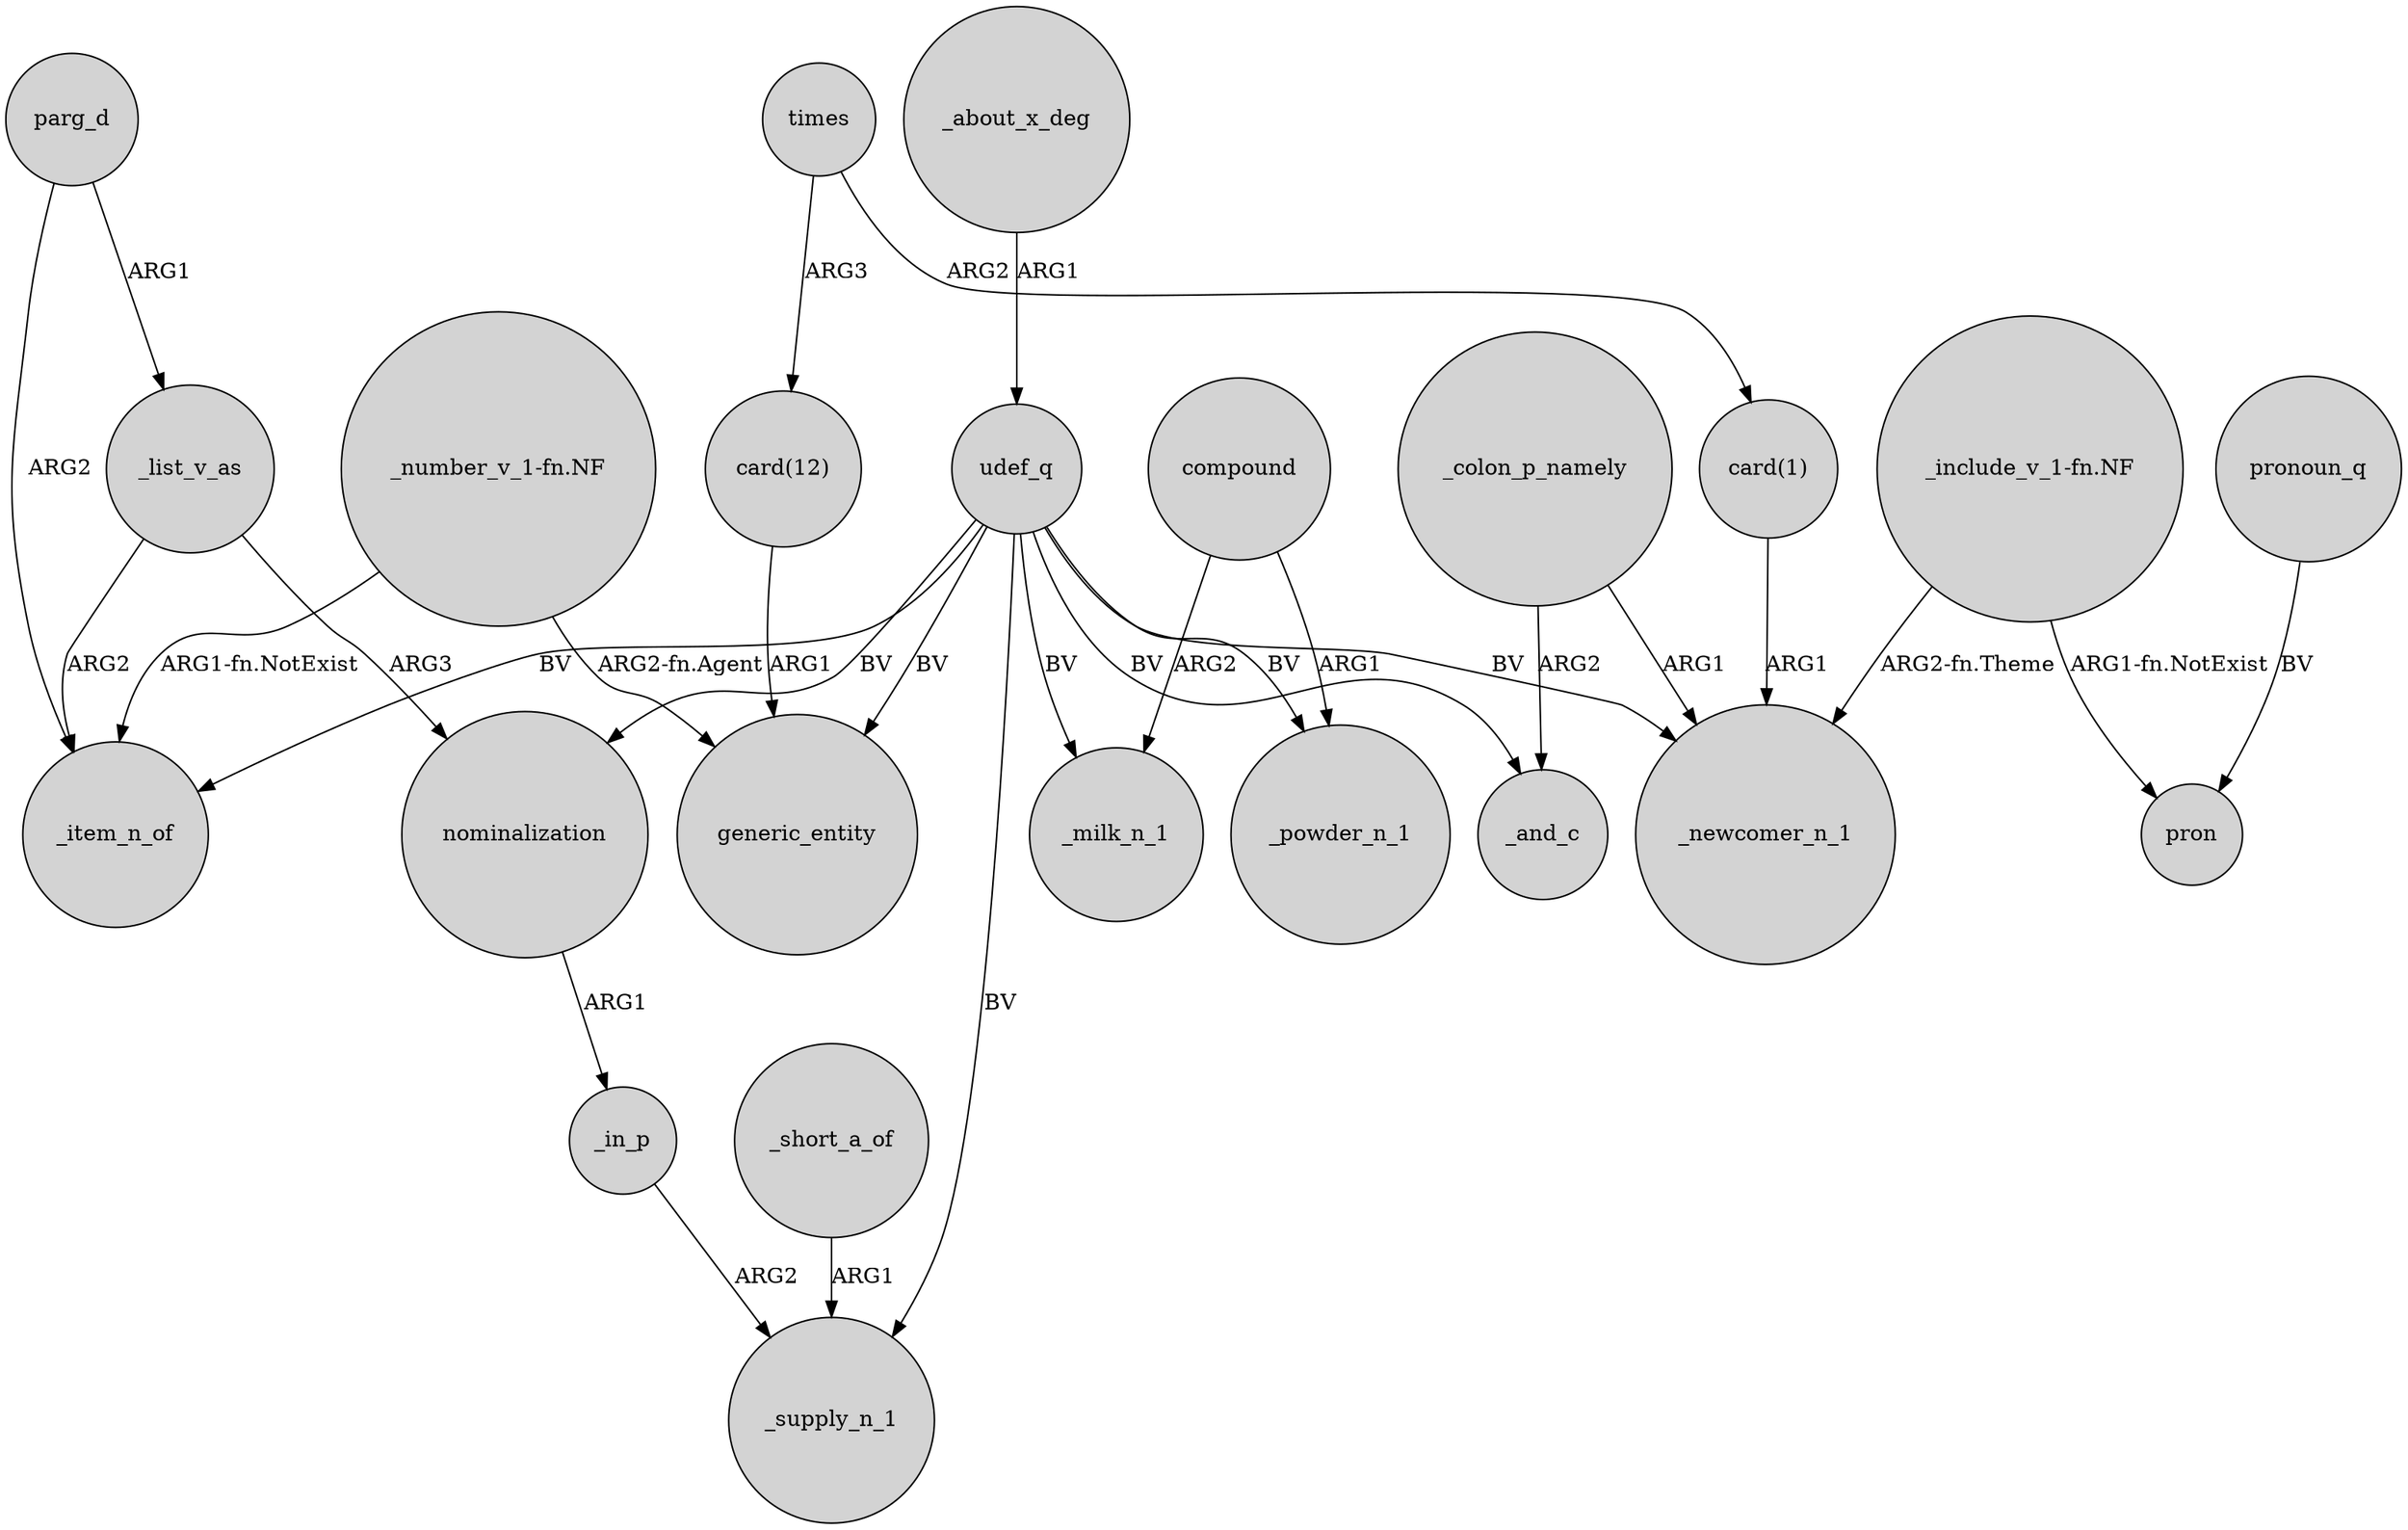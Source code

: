 digraph {
	node [shape=circle style=filled]
	parg_d -> _list_v_as [label=ARG1]
	parg_d -> _item_n_of [label=ARG2]
	udef_q -> generic_entity [label=BV]
	udef_q -> _newcomer_n_1 [label=BV]
	compound -> _powder_n_1 [label=ARG1]
	_short_a_of -> _supply_n_1 [label=ARG1]
	"_include_v_1-fn.NF" -> _newcomer_n_1 [label="ARG2-fn.Theme"]
	"_number_v_1-fn.NF" -> _item_n_of [label="ARG1-fn.NotExist"]
	udef_q -> _milk_n_1 [label=BV]
	udef_q -> _supply_n_1 [label=BV]
	_about_x_deg -> udef_q [label=ARG1]
	nominalization -> _in_p [label=ARG1]
	_colon_p_namely -> _and_c [label=ARG2]
	_list_v_as -> _item_n_of [label=ARG2]
	udef_q -> _powder_n_1 [label=BV]
	pronoun_q -> pron [label=BV]
	"_number_v_1-fn.NF" -> generic_entity [label="ARG2-fn.Agent"]
	udef_q -> _item_n_of [label=BV]
	compound -> _milk_n_1 [label=ARG2]
	times -> "card(1)" [label=ARG2]
	_list_v_as -> nominalization [label=ARG3]
	"_include_v_1-fn.NF" -> pron [label="ARG1-fn.NotExist"]
	udef_q -> nominalization [label=BV]
	"card(12)" -> generic_entity [label=ARG1]
	_in_p -> _supply_n_1 [label=ARG2]
	udef_q -> _and_c [label=BV]
	times -> "card(12)" [label=ARG3]
	"card(1)" -> _newcomer_n_1 [label=ARG1]
	_colon_p_namely -> _newcomer_n_1 [label=ARG1]
}
